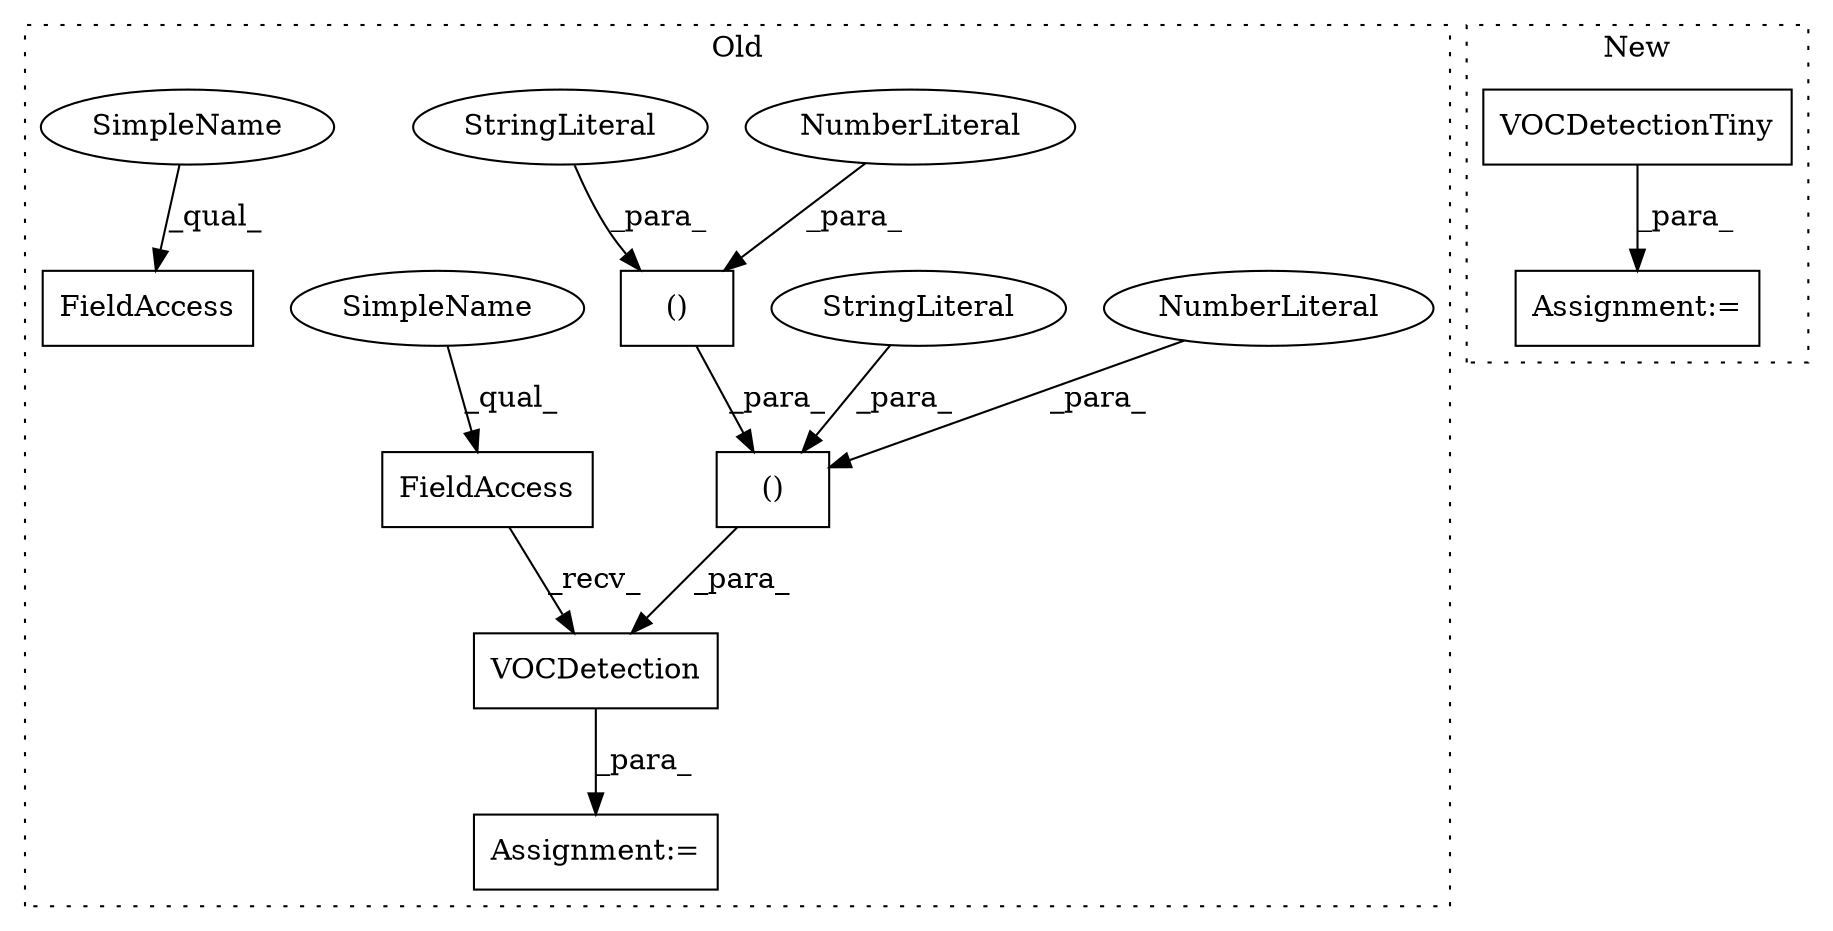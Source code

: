 digraph G {
subgraph cluster0 {
1 [label="()" a="106" s="19459" l="75" shape="box"];
3 [label="NumberLiteral" a="34" s="19460" l="4" shape="ellipse"];
4 [label="()" a="106" s="19506" l="27" shape="box"];
5 [label="NumberLiteral" a="34" s="19506" l="4" shape="ellipse"];
6 [label="VOCDetection" a="32" s="19437,19534" l="22,2" shape="box"];
7 [label="StringLiteral" a="45" s="19477" l="10" shape="ellipse"];
9 [label="Assignment:=" a="7" s="19423" l="1" shape="box"];
10 [label="StringLiteral" a="45" s="19523" l="10" shape="ellipse"];
11 [label="FieldAccess" a="22" s="19424" l="12" shape="box"];
12 [label="FieldAccess" a="22" s="19554" l="12" shape="box"];
13 [label="SimpleName" a="42" s="19424" l="7" shape="ellipse"];
14 [label="SimpleName" a="42" s="19554" l="7" shape="ellipse"];
label = "Old";
style="dotted";
}
subgraph cluster1 {
2 [label="VOCDetectionTiny" a="32" s="18983" l="18" shape="box"];
8 [label="Assignment:=" a="7" s="18982" l="1" shape="box"];
label = "New";
style="dotted";
}
1 -> 6 [label="_para_"];
2 -> 8 [label="_para_"];
3 -> 1 [label="_para_"];
4 -> 1 [label="_para_"];
5 -> 4 [label="_para_"];
6 -> 9 [label="_para_"];
7 -> 1 [label="_para_"];
10 -> 4 [label="_para_"];
11 -> 6 [label="_recv_"];
13 -> 11 [label="_qual_"];
14 -> 12 [label="_qual_"];
}